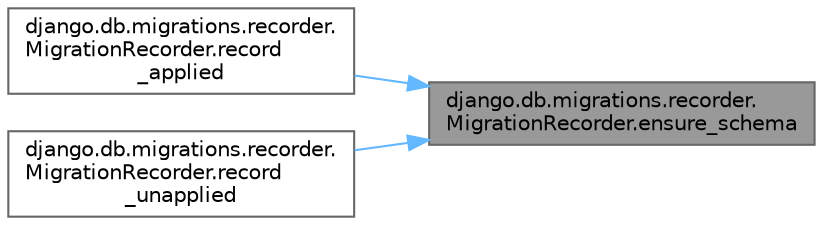 digraph "django.db.migrations.recorder.MigrationRecorder.ensure_schema"
{
 // LATEX_PDF_SIZE
  bgcolor="transparent";
  edge [fontname=Helvetica,fontsize=10,labelfontname=Helvetica,labelfontsize=10];
  node [fontname=Helvetica,fontsize=10,shape=box,height=0.2,width=0.4];
  rankdir="RL";
  Node1 [id="Node000001",label="django.db.migrations.recorder.\lMigrationRecorder.ensure_schema",height=0.2,width=0.4,color="gray40", fillcolor="grey60", style="filled", fontcolor="black",tooltip=" "];
  Node1 -> Node2 [id="edge1_Node000001_Node000002",dir="back",color="steelblue1",style="solid",tooltip=" "];
  Node2 [id="Node000002",label="django.db.migrations.recorder.\lMigrationRecorder.record\l_applied",height=0.2,width=0.4,color="grey40", fillcolor="white", style="filled",URL="$classdjango_1_1db_1_1migrations_1_1recorder_1_1_migration_recorder.html#a3680a2bb7ec85c488271ffcb1e8f0c4c",tooltip=" "];
  Node1 -> Node3 [id="edge2_Node000001_Node000003",dir="back",color="steelblue1",style="solid",tooltip=" "];
  Node3 [id="Node000003",label="django.db.migrations.recorder.\lMigrationRecorder.record\l_unapplied",height=0.2,width=0.4,color="grey40", fillcolor="white", style="filled",URL="$classdjango_1_1db_1_1migrations_1_1recorder_1_1_migration_recorder.html#a43cad0d25fba853554e8adb7eed79e8f",tooltip=" "];
}
